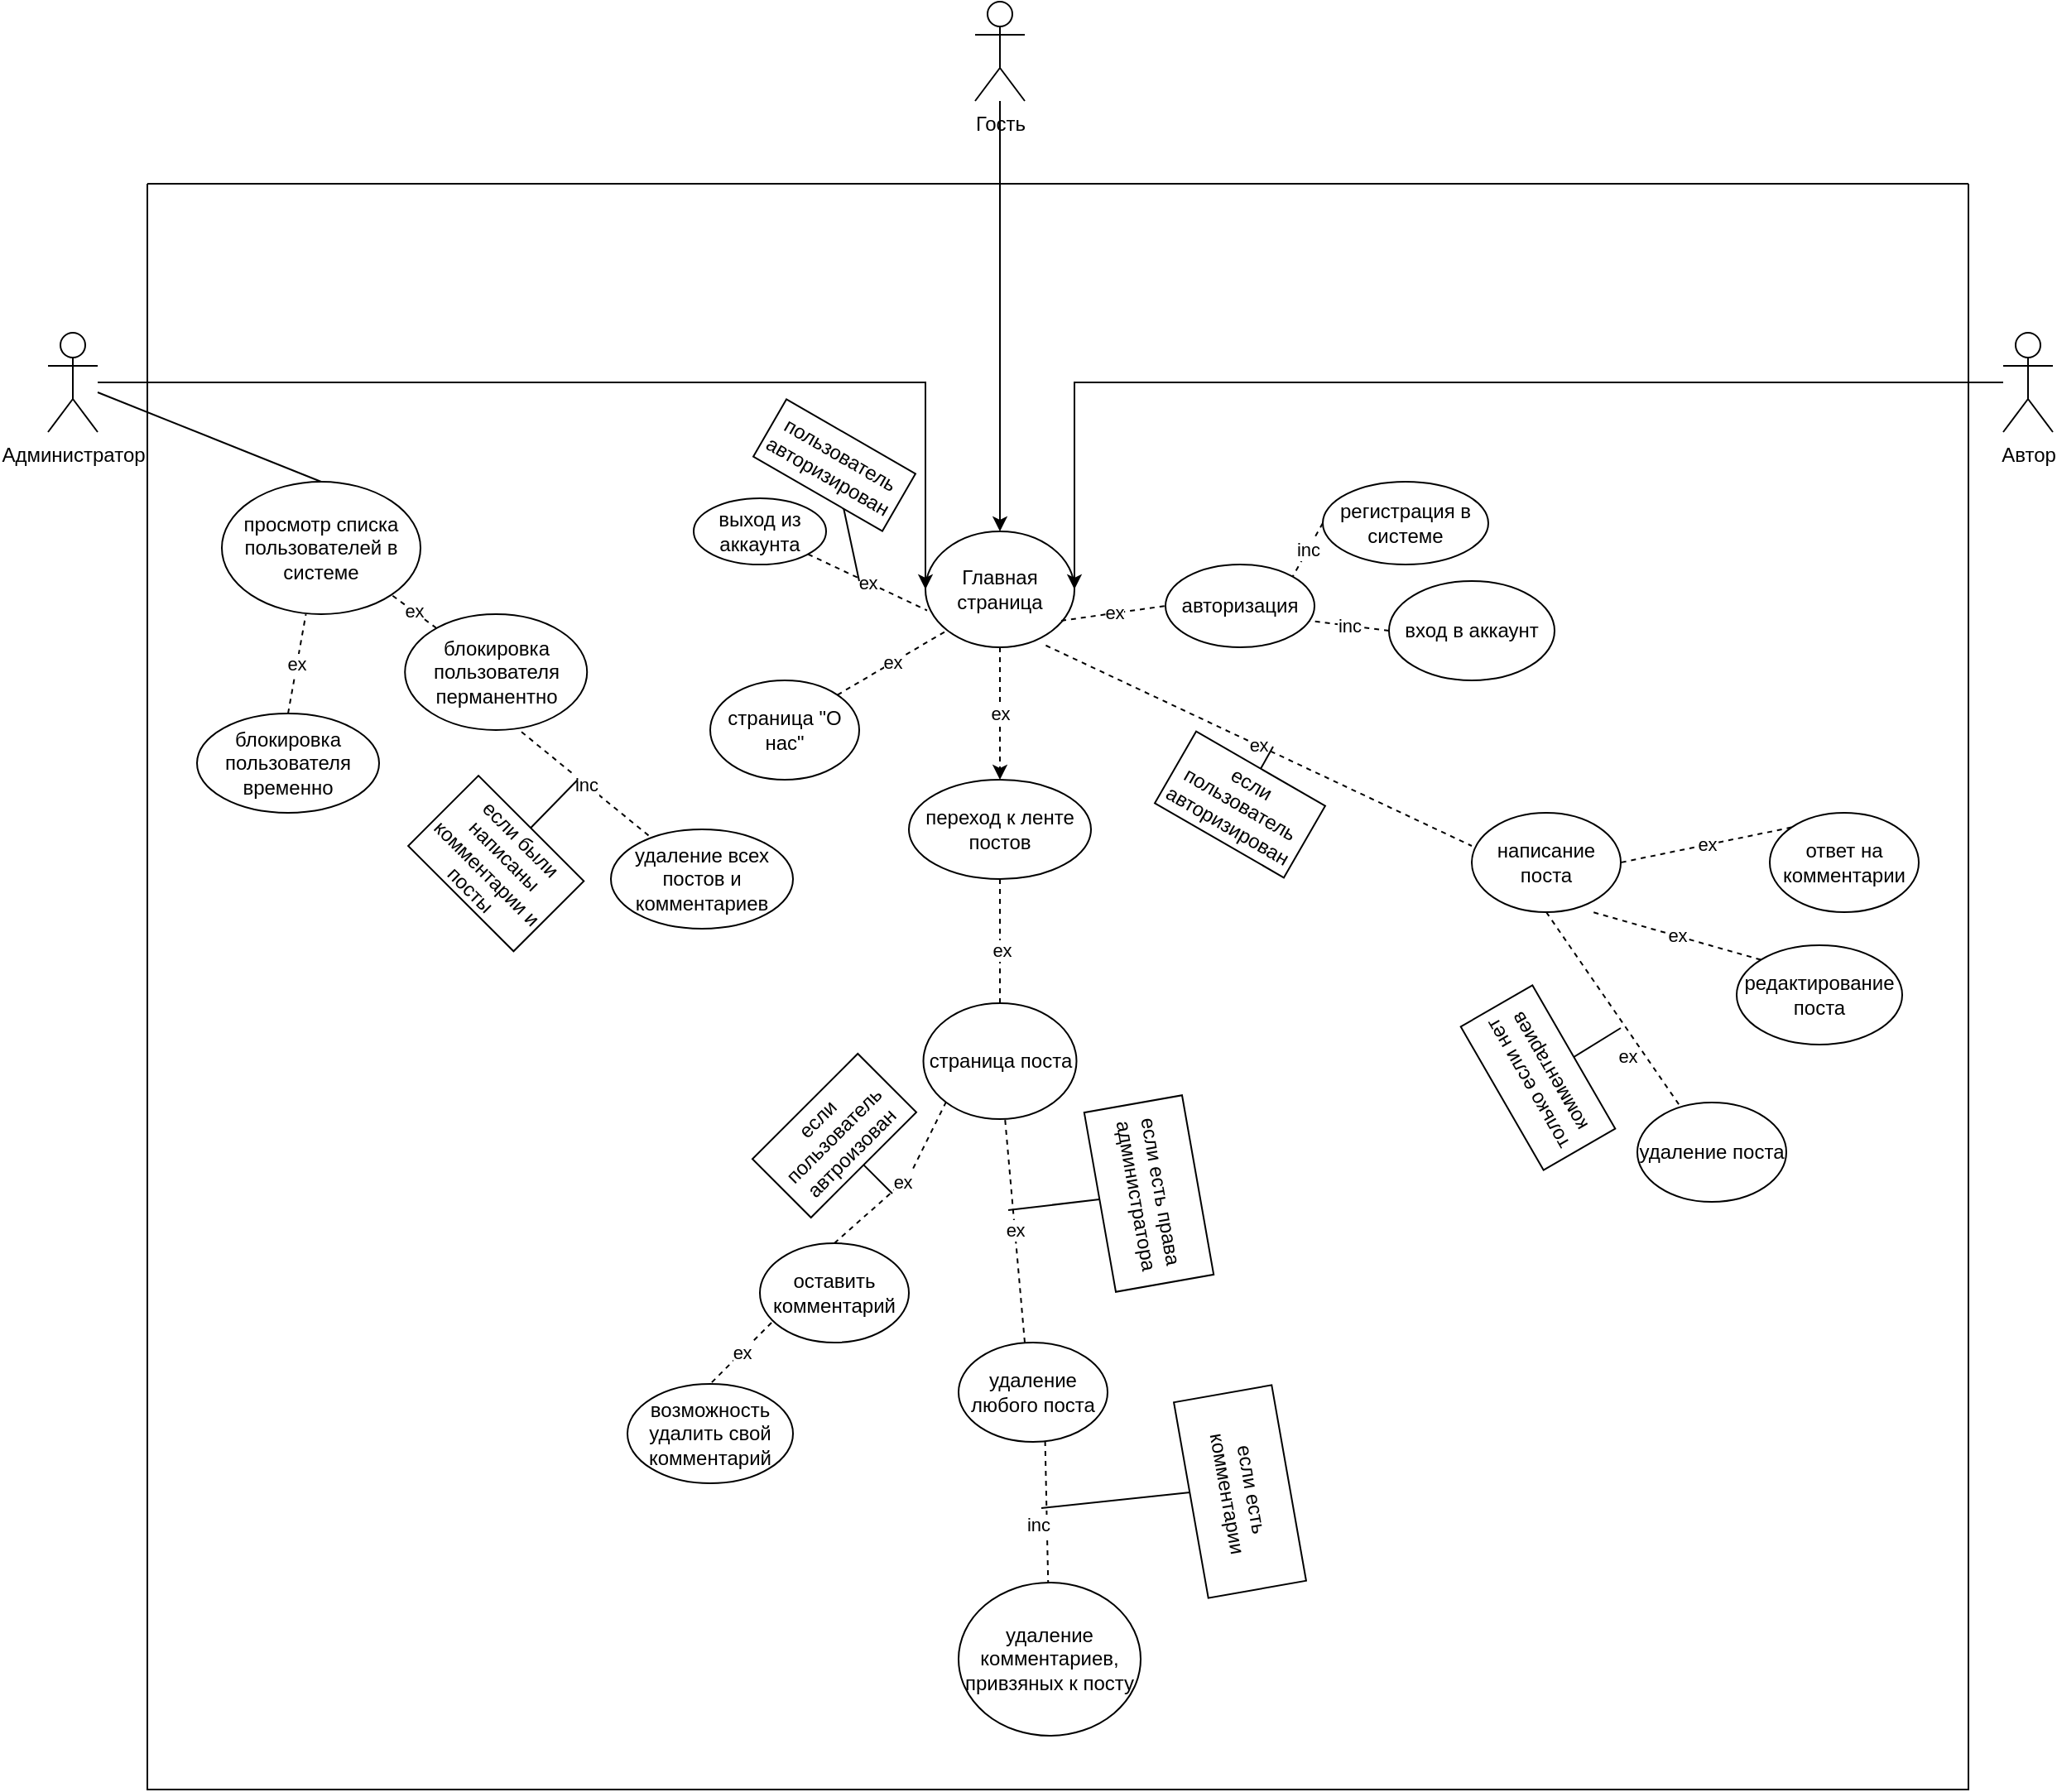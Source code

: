 <mxfile version="20.8.10" type="device"><diagram name="Страница 1" id="lrOWcWU3krB4Q89E0xKn"><mxGraphModel dx="1990" dy="2308" grid="1" gridSize="10" guides="1" tooltips="1" connect="1" arrows="1" fold="1" page="1" pageScale="1" pageWidth="827" pageHeight="1169" math="0" shadow="0"><root><mxCell id="0"/><mxCell id="1" parent="0"/><mxCell id="zO2Dq_rvEtgFNvUAzTZn-33" value="ex" style="edgeStyle=orthogonalEdgeStyle;rounded=0;orthogonalLoop=1;jettySize=auto;html=1;dashed=1;" parent="1" source="zO2Dq_rvEtgFNvUAzTZn-1" target="zO2Dq_rvEtgFNvUAzTZn-34" edge="1"><mxGeometry relative="1" as="geometry"><mxPoint x="605" y="260" as="targetPoint"/></mxGeometry></mxCell><mxCell id="zO2Dq_rvEtgFNvUAzTZn-1" value="Главная страница" style="ellipse;whiteSpace=wrap;html=1;" parent="1" vertex="1"><mxGeometry x="560" y="90" width="90" height="70" as="geometry"/></mxCell><mxCell id="zO2Dq_rvEtgFNvUAzTZn-5" style="edgeStyle=orthogonalEdgeStyle;rounded=0;orthogonalLoop=1;jettySize=auto;html=1;entryX=0.5;entryY=0;entryDx=0;entryDy=0;" parent="1" target="zO2Dq_rvEtgFNvUAzTZn-1" edge="1" source="zO2Dq_rvEtgFNvUAzTZn-2"><mxGeometry relative="1" as="geometry"><mxPoint x="605" y="-60" as="sourcePoint"/><mxPoint x="605" as="targetPoint"/></mxGeometry></mxCell><mxCell id="zO2Dq_rvEtgFNvUAzTZn-2" value="Гость" style="shape=umlActor;verticalLabelPosition=bottom;verticalAlign=top;html=1;outlineConnect=0;" parent="1" vertex="1"><mxGeometry x="590" y="-230" width="30" height="60" as="geometry"/></mxCell><mxCell id="1n65tFNhc03Zpqp1BoI0-3" style="edgeStyle=orthogonalEdgeStyle;rounded=0;orthogonalLoop=1;jettySize=auto;html=1;entryX=1;entryY=0.5;entryDx=0;entryDy=0;" edge="1" parent="1" source="zO2Dq_rvEtgFNvUAzTZn-3" target="zO2Dq_rvEtgFNvUAzTZn-1"><mxGeometry relative="1" as="geometry"><Array as="points"><mxPoint x="650"/></Array></mxGeometry></mxCell><mxCell id="zO2Dq_rvEtgFNvUAzTZn-3" value="Автор" style="shape=umlActor;verticalLabelPosition=bottom;verticalAlign=top;html=1;outlineConnect=0;" parent="1" vertex="1"><mxGeometry x="1211" y="-30" width="30" height="60" as="geometry"/></mxCell><mxCell id="1n65tFNhc03Zpqp1BoI0-1" style="edgeStyle=orthogonalEdgeStyle;rounded=0;orthogonalLoop=1;jettySize=auto;html=1;entryX=0;entryY=0.5;entryDx=0;entryDy=0;" edge="1" parent="1" source="zO2Dq_rvEtgFNvUAzTZn-4" target="zO2Dq_rvEtgFNvUAzTZn-1"><mxGeometry relative="1" as="geometry"><Array as="points"><mxPoint x="560"/></Array></mxGeometry></mxCell><mxCell id="zO2Dq_rvEtgFNvUAzTZn-4" value="Администратор" style="shape=umlActor;verticalLabelPosition=bottom;verticalAlign=top;html=1;outlineConnect=0;" parent="1" vertex="1"><mxGeometry x="30" y="-30" width="30" height="60" as="geometry"/></mxCell><mxCell id="zO2Dq_rvEtgFNvUAzTZn-7" value="авторизация" style="ellipse;whiteSpace=wrap;html=1;" parent="1" vertex="1"><mxGeometry x="705" y="110" width="90" height="50" as="geometry"/></mxCell><mxCell id="zO2Dq_rvEtgFNvUAzTZn-8" value="ex" style="endArrow=none;dashed=1;html=1;rounded=0;exitX=0.911;exitY=0.771;exitDx=0;exitDy=0;entryX=0;entryY=0.5;entryDx=0;entryDy=0;exitPerimeter=0;" parent="1" source="zO2Dq_rvEtgFNvUAzTZn-1" target="zO2Dq_rvEtgFNvUAzTZn-7" edge="1"><mxGeometry width="50" height="50" relative="1" as="geometry"><mxPoint x="730" y="210" as="sourcePoint"/><mxPoint x="780" y="160" as="targetPoint"/></mxGeometry></mxCell><mxCell id="zO2Dq_rvEtgFNvUAzTZn-9" value="inc" style="endArrow=none;dashed=1;html=1;rounded=0;entryX=1;entryY=0;entryDx=0;entryDy=0;exitX=0;exitY=0.5;exitDx=0;exitDy=0;" parent="1" source="zO2Dq_rvEtgFNvUAzTZn-11" target="zO2Dq_rvEtgFNvUAzTZn-7" edge="1"><mxGeometry width="50" height="50" relative="1" as="geometry"><mxPoint x="1009.99" y="200" as="sourcePoint"/><mxPoint x="940" y="250" as="targetPoint"/></mxGeometry></mxCell><mxCell id="zO2Dq_rvEtgFNvUAzTZn-10" value="inc" style="endArrow=none;dashed=1;html=1;rounded=0;entryX=0.967;entryY=0.68;entryDx=0;entryDy=0;entryPerimeter=0;exitX=0;exitY=0.5;exitDx=0;exitDy=0;" parent="1" source="zO2Dq_rvEtgFNvUAzTZn-13" target="zO2Dq_rvEtgFNvUAzTZn-7" edge="1"><mxGeometry width="50" height="50" relative="1" as="geometry"><mxPoint x="980" y="320" as="sourcePoint"/><mxPoint x="900" y="440" as="targetPoint"/></mxGeometry></mxCell><mxCell id="zO2Dq_rvEtgFNvUAzTZn-11" value="регистрация в системе" style="ellipse;whiteSpace=wrap;html=1;" parent="1" vertex="1"><mxGeometry x="800" y="60" width="100" height="50" as="geometry"/></mxCell><mxCell id="zO2Dq_rvEtgFNvUAzTZn-13" value="вход в аккаунт" style="ellipse;whiteSpace=wrap;html=1;" parent="1" vertex="1"><mxGeometry x="840" y="120" width="100" height="60" as="geometry"/></mxCell><mxCell id="zO2Dq_rvEtgFNvUAzTZn-35" value="ex" style="edgeStyle=orthogonalEdgeStyle;rounded=0;orthogonalLoop=1;jettySize=auto;html=1;entryX=0.5;entryY=0;entryDx=0;entryDy=0;dashed=1;" parent="1" source="zO2Dq_rvEtgFNvUAzTZn-34" edge="1"><mxGeometry relative="1" as="geometry"><mxPoint x="605" y="385" as="targetPoint"/></mxGeometry></mxCell><mxCell id="zO2Dq_rvEtgFNvUAzTZn-34" value="переход к ленте постов" style="ellipse;whiteSpace=wrap;html=1;" parent="1" vertex="1"><mxGeometry x="550" y="240" width="110" height="60" as="geometry"/></mxCell><mxCell id="zO2Dq_rvEtgFNvUAzTZn-38" value="страница поста" style="ellipse;whiteSpace=wrap;html=1;" parent="1" vertex="1"><mxGeometry x="558.75" y="375" width="92.5" height="70" as="geometry"/></mxCell><mxCell id="zO2Dq_rvEtgFNvUAzTZn-48" value="написание поста" style="ellipse;whiteSpace=wrap;html=1;" parent="1" vertex="1"><mxGeometry x="890" y="260" width="90" height="60" as="geometry"/></mxCell><mxCell id="zO2Dq_rvEtgFNvUAzTZn-49" value="ex" style="endArrow=none;dashed=1;html=1;rounded=0;exitX=0.5;exitY=1;exitDx=0;exitDy=0;" parent="1" source="zO2Dq_rvEtgFNvUAzTZn-48" edge="1" target="zO2Dq_rvEtgFNvUAzTZn-52"><mxGeometry x="0.386" y="-9" width="50" height="50" relative="1" as="geometry"><mxPoint x="1260" y="815" as="sourcePoint"/><mxPoint x="1134.99" y="805.0" as="targetPoint"/><Array as="points"/><mxPoint as="offset"/></mxGeometry></mxCell><mxCell id="zO2Dq_rvEtgFNvUAzTZn-50" value="ex" style="endArrow=none;dashed=1;html=1;rounded=0;entryX=0.815;entryY=1.001;entryDx=0;entryDy=0;exitX=0;exitY=0;exitDx=0;exitDy=0;entryPerimeter=0;" parent="1" source="zO2Dq_rvEtgFNvUAzTZn-51" target="zO2Dq_rvEtgFNvUAzTZn-48" edge="1"><mxGeometry width="50" height="50" relative="1" as="geometry"><mxPoint x="1230" y="845" as="sourcePoint"/><mxPoint x="1310" y="765" as="targetPoint"/></mxGeometry></mxCell><mxCell id="zO2Dq_rvEtgFNvUAzTZn-51" value="редактирование поста" style="ellipse;whiteSpace=wrap;html=1;" parent="1" vertex="1"><mxGeometry x="1050" y="340" width="100" height="60" as="geometry"/></mxCell><mxCell id="zO2Dq_rvEtgFNvUAzTZn-52" value="удаление поста" style="ellipse;whiteSpace=wrap;html=1;" parent="1" vertex="1"><mxGeometry x="990" y="435" width="90" height="60" as="geometry"/></mxCell><mxCell id="zO2Dq_rvEtgFNvUAzTZn-54" value="только если нет комментариев" style="rounded=0;whiteSpace=wrap;html=1;rotation=-120;" parent="1" vertex="1"><mxGeometry x="880" y="395" width="100" height="50" as="geometry"/></mxCell><mxCell id="zO2Dq_rvEtgFNvUAzTZn-55" value="" style="endArrow=none;html=1;rounded=0;entryX=0.5;entryY=1;entryDx=0;entryDy=0;" parent="1" target="zO2Dq_rvEtgFNvUAzTZn-54" edge="1"><mxGeometry width="50" height="50" relative="1" as="geometry"><mxPoint x="980" y="390" as="sourcePoint"/><mxPoint x="1230" y="745" as="targetPoint"/></mxGeometry></mxCell><mxCell id="zO2Dq_rvEtgFNvUAzTZn-56" value="ex" style="endArrow=none;dashed=1;html=1;rounded=0;entryX=1;entryY=0.5;entryDx=0;entryDy=0;exitX=0;exitY=0;exitDx=0;exitDy=0;" parent="1" target="zO2Dq_rvEtgFNvUAzTZn-48" edge="1" source="zO2Dq_rvEtgFNvUAzTZn-57"><mxGeometry width="50" height="50" relative="1" as="geometry"><mxPoint x="1390" y="895" as="sourcePoint"/><mxPoint x="1420" y="885" as="targetPoint"/></mxGeometry></mxCell><mxCell id="zO2Dq_rvEtgFNvUAzTZn-57" value="ответ на комментарии" style="ellipse;whiteSpace=wrap;html=1;" parent="1" vertex="1"><mxGeometry x="1070" y="260" width="90" height="60" as="geometry"/></mxCell><mxCell id="zO2Dq_rvEtgFNvUAzTZn-69" value="удаление любого поста" style="ellipse;whiteSpace=wrap;html=1;" parent="1" vertex="1"><mxGeometry x="580" y="580" width="90" height="60" as="geometry"/></mxCell><mxCell id="zO2Dq_rvEtgFNvUAzTZn-70" value="inc" style="endArrow=none;dashed=1;html=1;rounded=0;exitX=0.581;exitY=0.992;exitDx=0;exitDy=0;exitPerimeter=0;" parent="1" source="zO2Dq_rvEtgFNvUAzTZn-69" target="zO2Dq_rvEtgFNvUAzTZn-71" edge="1"><mxGeometry x="0.176" y="-5" width="50" height="50" relative="1" as="geometry"><mxPoint x="90" y="727.5" as="sourcePoint"/><mxPoint x="-310" y="767.5" as="targetPoint"/><mxPoint as="offset"/></mxGeometry></mxCell><mxCell id="zO2Dq_rvEtgFNvUAzTZn-71" value="удаление комментариев, привзяных к посту" style="ellipse;whiteSpace=wrap;html=1;" parent="1" vertex="1"><mxGeometry x="580" y="725" width="110" height="92.5" as="geometry"/></mxCell><mxCell id="zO2Dq_rvEtgFNvUAzTZn-73" value="" style="endArrow=none;html=1;rounded=0;entryX=0.5;entryY=0;entryDx=0;entryDy=0;" parent="1" target="zO2Dq_rvEtgFNvUAzTZn-75" edge="1" source="zO2Dq_rvEtgFNvUAzTZn-4"><mxGeometry width="50" height="50" relative="1" as="geometry"><mxPoint x="120" y="160" as="sourcePoint"/><mxPoint x="280" y="395" as="targetPoint"/></mxGeometry></mxCell><mxCell id="zO2Dq_rvEtgFNvUAzTZn-75" value="просмотр списка пользователей в системе" style="ellipse;whiteSpace=wrap;html=1;" parent="1" vertex="1"><mxGeometry x="135" y="60" width="120" height="80" as="geometry"/></mxCell><mxCell id="zO2Dq_rvEtgFNvUAzTZn-76" value="ex" style="endArrow=none;dashed=1;html=1;rounded=0;exitX=0.5;exitY=0;exitDx=0;exitDy=0;entryX=0.423;entryY=1.001;entryDx=0;entryDy=0;entryPerimeter=0;" parent="1" source="zO2Dq_rvEtgFNvUAzTZn-77" target="zO2Dq_rvEtgFNvUAzTZn-75" edge="1"><mxGeometry width="50" height="50" relative="1" as="geometry"><mxPoint x="330" y="445" as="sourcePoint"/><mxPoint x="340" y="396" as="targetPoint"/></mxGeometry></mxCell><mxCell id="zO2Dq_rvEtgFNvUAzTZn-77" value="блокировка пользователя временно" style="ellipse;whiteSpace=wrap;html=1;" parent="1" vertex="1"><mxGeometry x="120" y="200" width="110" height="60" as="geometry"/></mxCell><mxCell id="zO2Dq_rvEtgFNvUAzTZn-78" value="ex" style="endArrow=none;dashed=1;html=1;rounded=0;entryX=1;entryY=1;entryDx=0;entryDy=0;" parent="1" source="zO2Dq_rvEtgFNvUAzTZn-79" target="zO2Dq_rvEtgFNvUAzTZn-75" edge="1"><mxGeometry width="50" height="50" relative="1" as="geometry"><mxPoint x="430" y="425" as="sourcePoint"/><mxPoint x="240" y="365" as="targetPoint"/></mxGeometry></mxCell><mxCell id="zO2Dq_rvEtgFNvUAzTZn-79" value="блокировка пользователя перманентно" style="ellipse;whiteSpace=wrap;html=1;" parent="1" vertex="1"><mxGeometry x="245.61" y="140" width="110" height="70" as="geometry"/></mxCell><mxCell id="zO2Dq_rvEtgFNvUAzTZn-80" value="inc" style="endArrow=none;dashed=1;html=1;rounded=0;exitX=0.64;exitY=1.016;exitDx=0;exitDy=0;exitPerimeter=0;" parent="1" source="zO2Dq_rvEtgFNvUAzTZn-79" target="zO2Dq_rvEtgFNvUAzTZn-81" edge="1"><mxGeometry width="50" height="50" relative="1" as="geometry"><mxPoint x="340" y="335" as="sourcePoint"/><mxPoint x="490" y="545" as="targetPoint"/></mxGeometry></mxCell><mxCell id="zO2Dq_rvEtgFNvUAzTZn-83" value="" style="endArrow=none;html=1;rounded=0;startArrow=none;" parent="1" target="zO2Dq_rvEtgFNvUAzTZn-84" edge="1"><mxGeometry width="50" height="50" relative="1" as="geometry"><mxPoint x="350" y="240" as="sourcePoint"/><mxPoint x="450" y="465" as="targetPoint"/></mxGeometry></mxCell><mxCell id="zO2Dq_rvEtgFNvUAzTZn-84" value="если были написаны комментарии и посты" style="rounded=0;whiteSpace=wrap;html=1;rotation=45;" parent="1" vertex="1"><mxGeometry x="255.61" y="260.61" width="90" height="60" as="geometry"/></mxCell><mxCell id="zO2Dq_rvEtgFNvUAzTZn-86" value="если есть комментарии" style="rounded=0;whiteSpace=wrap;html=1;rotation=80;" parent="1" vertex="1"><mxGeometry x="690" y="640" width="120" height="60" as="geometry"/></mxCell><mxCell id="zO2Dq_rvEtgFNvUAzTZn-87" value="" style="endArrow=none;html=1;rounded=0;entryX=0.461;entryY=0.995;entryDx=0;entryDy=0;entryPerimeter=0;" parent="1" target="zO2Dq_rvEtgFNvUAzTZn-86" edge="1"><mxGeometry width="50" height="50" relative="1" as="geometry"><mxPoint x="630" y="680" as="sourcePoint"/><mxPoint x="-220" y="737.5" as="targetPoint"/></mxGeometry></mxCell><mxCell id="1n65tFNhc03Zpqp1BoI0-5" value="ех" style="endArrow=none;dashed=1;html=1;rounded=0;entryX=0;entryY=1;entryDx=0;entryDy=0;exitX=0.5;exitY=0;exitDx=0;exitDy=0;" edge="1" parent="1" source="1n65tFNhc03Zpqp1BoI0-7" target="zO2Dq_rvEtgFNvUAzTZn-38"><mxGeometry width="50" height="50" relative="1" as="geometry"><mxPoint x="530" y="540" as="sourcePoint"/><mxPoint x="560" y="470" as="targetPoint"/><Array as="points"><mxPoint x="550" y="480"/></Array></mxGeometry></mxCell><mxCell id="1n65tFNhc03Zpqp1BoI0-7" value="оставить комментарий" style="ellipse;whiteSpace=wrap;html=1;" vertex="1" parent="1"><mxGeometry x="460" y="520" width="90" height="60" as="geometry"/></mxCell><mxCell id="1n65tFNhc03Zpqp1BoI0-8" value="" style="endArrow=none;html=1;rounded=0;" edge="1" parent="1" target="1n65tFNhc03Zpqp1BoI0-9"><mxGeometry width="50" height="50" relative="1" as="geometry"><mxPoint x="540" y="490" as="sourcePoint"/><mxPoint x="510" y="480" as="targetPoint"/></mxGeometry></mxCell><mxCell id="1n65tFNhc03Zpqp1BoI0-9" value="если пользователь автроизован" style="rounded=0;whiteSpace=wrap;html=1;rotation=-45;" vertex="1" parent="1"><mxGeometry x="460" y="430" width="90" height="50" as="geometry"/></mxCell><mxCell id="1n65tFNhc03Zpqp1BoI0-10" value="ех" style="endArrow=none;dashed=1;html=1;rounded=0;exitX=0.078;exitY=0.8;exitDx=0;exitDy=0;exitPerimeter=0;entryX=0.5;entryY=0;entryDx=0;entryDy=0;" edge="1" parent="1" source="1n65tFNhc03Zpqp1BoI0-7" target="1n65tFNhc03Zpqp1BoI0-11"><mxGeometry width="50" height="50" relative="1" as="geometry"><mxPoint x="650" y="540" as="sourcePoint"/><mxPoint x="400" y="620" as="targetPoint"/></mxGeometry></mxCell><mxCell id="1n65tFNhc03Zpqp1BoI0-11" value="возможность удалить свой комментарий" style="ellipse;whiteSpace=wrap;html=1;" vertex="1" parent="1"><mxGeometry x="380" y="605" width="100" height="60" as="geometry"/></mxCell><mxCell id="1n65tFNhc03Zpqp1BoI0-12" value="ех" style="endArrow=none;dashed=1;html=1;rounded=0;" edge="1" parent="1" target="zO2Dq_rvEtgFNvUAzTZn-38"><mxGeometry width="50" height="50" relative="1" as="geometry"><mxPoint x="620" y="580" as="sourcePoint"/><mxPoint x="700" y="610" as="targetPoint"/></mxGeometry></mxCell><mxCell id="1n65tFNhc03Zpqp1BoI0-13" value="" style="endArrow=none;html=1;rounded=0;" edge="1" parent="1" target="1n65tFNhc03Zpqp1BoI0-14"><mxGeometry width="50" height="50" relative="1" as="geometry"><mxPoint x="610" y="500" as="sourcePoint"/><mxPoint x="670" y="500" as="targetPoint"/></mxGeometry></mxCell><mxCell id="1n65tFNhc03Zpqp1BoI0-14" value="если есть права администратора" style="rounded=0;whiteSpace=wrap;html=1;rotation=80;" vertex="1" parent="1"><mxGeometry x="640" y="460" width="110" height="60" as="geometry"/></mxCell><mxCell id="zO2Dq_rvEtgFNvUAzTZn-81" value="удаление всех постов и комментариев" style="ellipse;whiteSpace=wrap;html=1;" parent="1" vertex="1"><mxGeometry x="370" y="270" width="110" height="60" as="geometry"/></mxCell><mxCell id="1n65tFNhc03Zpqp1BoI0-16" value="ех" style="endArrow=none;dashed=1;html=1;rounded=0;exitX=0.808;exitY=0.984;exitDx=0;exitDy=0;exitPerimeter=0;" edge="1" parent="1" source="zO2Dq_rvEtgFNvUAzTZn-1"><mxGeometry width="50" height="50" relative="1" as="geometry"><mxPoint x="970" y="240" as="sourcePoint"/><mxPoint x="890" y="280" as="targetPoint"/></mxGeometry></mxCell><mxCell id="1n65tFNhc03Zpqp1BoI0-18" value="" style="endArrow=none;html=1;rounded=0;exitX=0.5;exitY=0;exitDx=0;exitDy=0;" edge="1" parent="1" source="1n65tFNhc03Zpqp1BoI0-19"><mxGeometry width="50" height="50" relative="1" as="geometry"><mxPoint x="740" y="270" as="sourcePoint"/><mxPoint x="770" y="220" as="targetPoint"/></mxGeometry></mxCell><mxCell id="1n65tFNhc03Zpqp1BoI0-19" value="если пользователь авторизирован" style="rounded=0;whiteSpace=wrap;html=1;rotation=30;" vertex="1" parent="1"><mxGeometry x="705" y="230" width="90" height="50" as="geometry"/></mxCell><mxCell id="1n65tFNhc03Zpqp1BoI0-20" value="ех" style="endArrow=none;dashed=1;html=1;rounded=0;entryX=0.011;entryY=0.682;entryDx=0;entryDy=0;entryPerimeter=0;" edge="1" parent="1" source="1n65tFNhc03Zpqp1BoI0-21" target="zO2Dq_rvEtgFNvUAzTZn-1"><mxGeometry width="50" height="50" relative="1" as="geometry"><mxPoint x="450" y="90" as="sourcePoint"/><mxPoint x="590" y="300" as="targetPoint"/></mxGeometry></mxCell><mxCell id="1n65tFNhc03Zpqp1BoI0-21" value="выход из аккаунта" style="ellipse;whiteSpace=wrap;html=1;" vertex="1" parent="1"><mxGeometry x="420" y="70" width="80" height="40" as="geometry"/></mxCell><mxCell id="1n65tFNhc03Zpqp1BoI0-22" value="" style="endArrow=none;html=1;rounded=0;" edge="1" parent="1" target="1n65tFNhc03Zpqp1BoI0-23"><mxGeometry width="50" height="50" relative="1" as="geometry"><mxPoint x="520" y="120" as="sourcePoint"/><mxPoint x="530" y="90" as="targetPoint"/></mxGeometry></mxCell><mxCell id="1n65tFNhc03Zpqp1BoI0-23" value="пользователь авторизирован" style="rounded=0;whiteSpace=wrap;html=1;rotation=30;" vertex="1" parent="1"><mxGeometry x="460" y="30" width="90" height="40" as="geometry"/></mxCell><mxCell id="1n65tFNhc03Zpqp1BoI0-24" value="ex" style="endArrow=none;dashed=1;html=1;rounded=0;entryX=0;entryY=1;entryDx=0;entryDy=0;exitX=1;exitY=0;exitDx=0;exitDy=0;" edge="1" parent="1" source="1n65tFNhc03Zpqp1BoI0-25" target="zO2Dq_rvEtgFNvUAzTZn-1"><mxGeometry width="50" height="50" relative="1" as="geometry"><mxPoint x="510" y="180" as="sourcePoint"/><mxPoint x="590" y="290" as="targetPoint"/></mxGeometry></mxCell><mxCell id="1n65tFNhc03Zpqp1BoI0-25" value="страница &quot;О нас&quot;" style="ellipse;whiteSpace=wrap;html=1;" vertex="1" parent="1"><mxGeometry x="430" y="180" width="90" height="60" as="geometry"/></mxCell><mxCell id="1n65tFNhc03Zpqp1BoI0-26" value="" style="swimlane;whiteSpace=wrap;html=1;startSize=0;" vertex="1" parent="1"><mxGeometry x="90" y="-120" width="1100" height="970" as="geometry"><mxRectangle x="90" y="-120" width="50" height="40" as="alternateBounds"/></mxGeometry></mxCell></root></mxGraphModel></diagram></mxfile>